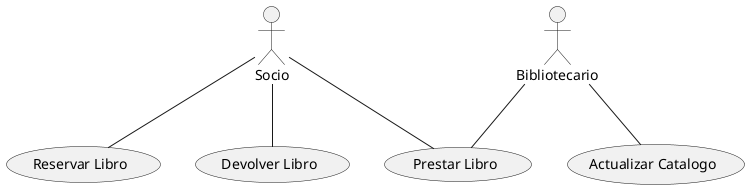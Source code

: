 @startuml
:Socio:
:Bibliotecario:
(Reservar Libro)
(Prestar Libro)
(Devolver Libro)
(Actualizar Catalogo)
:Socio: -- (Reservar Libro)
:Socio: -- (Prestar Libro)
:Socio: -- (Devolver Libro)
:Bibliotecario: -- (Prestar Libro)
:Bibliotecario: -- (Actualizar Catalogo)
@enduml